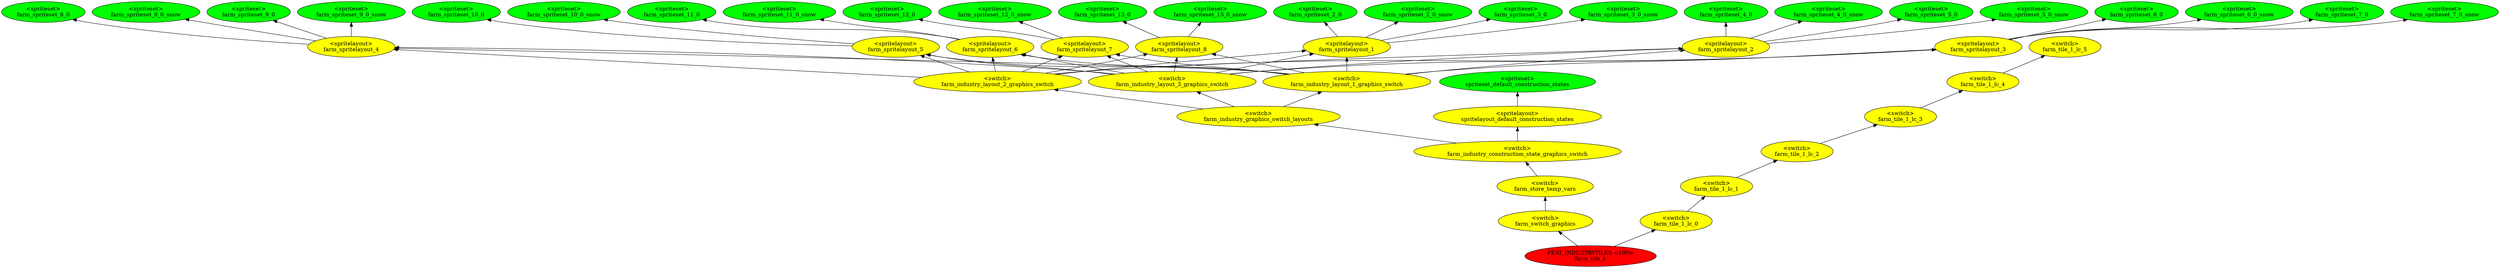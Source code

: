 digraph {
rankdir="BT"
spriteset_default_construction_states [fillcolor=green style="filled" label="<spriteset>\nspriteset_default_construction_states"]
spritelayout_default_construction_states [fillcolor=yellow style="filled" label="<spritelayout>\nspritelayout_default_construction_states"]
farm_spriteset_2_0 [fillcolor=green style="filled" label="<spriteset>\nfarm_spriteset_2_0"]
farm_spriteset_2_0_snow [fillcolor=green style="filled" label="<spriteset>\nfarm_spriteset_2_0_snow"]
farm_spriteset_3_0 [fillcolor=green style="filled" label="<spriteset>\nfarm_spriteset_3_0"]
farm_spriteset_3_0_snow [fillcolor=green style="filled" label="<spriteset>\nfarm_spriteset_3_0_snow"]
farm_spriteset_4_0 [fillcolor=green style="filled" label="<spriteset>\nfarm_spriteset_4_0"]
farm_spriteset_4_0_snow [fillcolor=green style="filled" label="<spriteset>\nfarm_spriteset_4_0_snow"]
farm_spriteset_5_0 [fillcolor=green style="filled" label="<spriteset>\nfarm_spriteset_5_0"]
farm_spriteset_5_0_snow [fillcolor=green style="filled" label="<spriteset>\nfarm_spriteset_5_0_snow"]
farm_spriteset_6_0 [fillcolor=green style="filled" label="<spriteset>\nfarm_spriteset_6_0"]
farm_spriteset_6_0_snow [fillcolor=green style="filled" label="<spriteset>\nfarm_spriteset_6_0_snow"]
farm_spriteset_7_0 [fillcolor=green style="filled" label="<spriteset>\nfarm_spriteset_7_0"]
farm_spriteset_7_0_snow [fillcolor=green style="filled" label="<spriteset>\nfarm_spriteset_7_0_snow"]
farm_spriteset_8_0 [fillcolor=green style="filled" label="<spriteset>\nfarm_spriteset_8_0"]
farm_spriteset_8_0_snow [fillcolor=green style="filled" label="<spriteset>\nfarm_spriteset_8_0_snow"]
farm_spriteset_9_0 [fillcolor=green style="filled" label="<spriteset>\nfarm_spriteset_9_0"]
farm_spriteset_9_0_snow [fillcolor=green style="filled" label="<spriteset>\nfarm_spriteset_9_0_snow"]
farm_spriteset_10_0 [fillcolor=green style="filled" label="<spriteset>\nfarm_spriteset_10_0"]
farm_spriteset_10_0_snow [fillcolor=green style="filled" label="<spriteset>\nfarm_spriteset_10_0_snow"]
farm_spriteset_11_0 [fillcolor=green style="filled" label="<spriteset>\nfarm_spriteset_11_0"]
farm_spriteset_11_0_snow [fillcolor=green style="filled" label="<spriteset>\nfarm_spriteset_11_0_snow"]
farm_spriteset_12_0 [fillcolor=green style="filled" label="<spriteset>\nfarm_spriteset_12_0"]
farm_spriteset_12_0_snow [fillcolor=green style="filled" label="<spriteset>\nfarm_spriteset_12_0_snow"]
farm_spriteset_13_0 [fillcolor=green style="filled" label="<spriteset>\nfarm_spriteset_13_0"]
farm_spriteset_13_0_snow [fillcolor=green style="filled" label="<spriteset>\nfarm_spriteset_13_0_snow"]
farm_spritelayout_1 [fillcolor=yellow style="filled" label="<spritelayout>\nfarm_spritelayout_1"]
farm_spritelayout_2 [fillcolor=yellow style="filled" label="<spritelayout>\nfarm_spritelayout_2"]
farm_spritelayout_3 [fillcolor=yellow style="filled" label="<spritelayout>\nfarm_spritelayout_3"]
farm_spritelayout_4 [fillcolor=yellow style="filled" label="<spritelayout>\nfarm_spritelayout_4"]
farm_spritelayout_5 [fillcolor=yellow style="filled" label="<spritelayout>\nfarm_spritelayout_5"]
farm_spritelayout_6 [fillcolor=yellow style="filled" label="<spritelayout>\nfarm_spritelayout_6"]
farm_spritelayout_7 [fillcolor=yellow style="filled" label="<spritelayout>\nfarm_spritelayout_7"]
farm_spritelayout_8 [fillcolor=yellow style="filled" label="<spritelayout>\nfarm_spritelayout_8"]
farm_industry_layout_1_graphics_switch [fillcolor=yellow style="filled" label="<switch>\nfarm_industry_layout_1_graphics_switch"]
farm_industry_layout_2_graphics_switch [fillcolor=yellow style="filled" label="<switch>\nfarm_industry_layout_2_graphics_switch"]
farm_industry_layout_3_graphics_switch [fillcolor=yellow style="filled" label="<switch>\nfarm_industry_layout_3_graphics_switch"]
farm_industry_graphics_switch_layouts [fillcolor=yellow style="filled" label="<switch>\nfarm_industry_graphics_switch_layouts"]
farm_industry_construction_state_graphics_switch [fillcolor=yellow style="filled" label="<switch>\nfarm_industry_construction_state_graphics_switch"]
farm_store_temp_vars [fillcolor=yellow style="filled" label="<switch>\nfarm_store_temp_vars"]
farm_switch_graphics [fillcolor=yellow style="filled" label="<switch>\nfarm_switch_graphics"]
farm_tile_1_lc_5 [fillcolor=yellow style="filled" label="<switch>\nfarm_tile_1_lc_5"]
farm_tile_1_lc_4 [fillcolor=yellow style="filled" label="<switch>\nfarm_tile_1_lc_4"]
farm_tile_1_lc_3 [fillcolor=yellow style="filled" label="<switch>\nfarm_tile_1_lc_3"]
farm_tile_1_lc_2 [fillcolor=yellow style="filled" label="<switch>\nfarm_tile_1_lc_2"]
farm_tile_1_lc_1 [fillcolor=yellow style="filled" label="<switch>\nfarm_tile_1_lc_1"]
farm_tile_1_lc_0 [fillcolor=yellow style="filled" label="<switch>\nfarm_tile_1_lc_0"]
farm_tile_1 [fillcolor=red style="filled" label="FEAT_INDUSTRYTILES <190>\nfarm_tile_1"]
farm_spritelayout_4->farm_spriteset_9_0_snow
farm_industry_layout_2_graphics_switch->farm_spritelayout_5
farm_industry_construction_state_graphics_switch->farm_industry_graphics_switch_layouts
farm_spritelayout_5->farm_spriteset_10_0
farm_industry_layout_1_graphics_switch->farm_spritelayout_2
farm_industry_layout_1_graphics_switch->farm_spritelayout_1
farm_spritelayout_2->farm_spriteset_4_0
farm_industry_layout_3_graphics_switch->farm_spritelayout_8
farm_industry_layout_2_graphics_switch->farm_spritelayout_8
farm_spritelayout_3->farm_spriteset_7_0
farm_industry_layout_1_graphics_switch->farm_spritelayout_8
farm_spritelayout_1->farm_spriteset_2_0
farm_industry_construction_state_graphics_switch->spritelayout_default_construction_states
farm_spritelayout_4->farm_spriteset_8_0
farm_industry_layout_3_graphics_switch->farm_spritelayout_6
farm_spritelayout_3->farm_spriteset_6_0_snow
farm_industry_layout_3_graphics_switch->farm_spritelayout_4
farm_industry_graphics_switch_layouts->farm_industry_layout_3_graphics_switch
farm_spritelayout_6->farm_spriteset_11_0
farm_spritelayout_1->farm_spriteset_3_0
farm_spritelayout_3->farm_spriteset_6_0
farm_industry_layout_1_graphics_switch->farm_spritelayout_6
farm_store_temp_vars->farm_industry_construction_state_graphics_switch
farm_switch_graphics->farm_store_temp_vars
farm_industry_layout_1_graphics_switch->farm_spritelayout_4
farm_industry_layout_3_graphics_switch->farm_spritelayout_3
farm_spritelayout_7->farm_spriteset_12_0
farm_industry_layout_2_graphics_switch->farm_spritelayout_7
farm_tile_1_lc_1->farm_tile_1_lc_2
farm_tile_1_lc_3->farm_tile_1_lc_4
farm_spritelayout_1->farm_spriteset_3_0_snow
farm_tile_1->farm_switch_graphics
farm_industry_layout_3_graphics_switch->farm_spritelayout_7
farm_spritelayout_3->farm_spriteset_7_0_snow
farm_tile_1_lc_0->farm_tile_1_lc_1
farm_industry_layout_2_graphics_switch->farm_spritelayout_1
farm_spritelayout_7->farm_spriteset_12_0_snow
farm_industry_layout_1_graphics_switch->farm_spritelayout_7
farm_industry_layout_2_graphics_switch->farm_spritelayout_6
farm_industry_graphics_switch_layouts->farm_industry_layout_2_graphics_switch
farm_industry_graphics_switch_layouts->farm_industry_layout_1_graphics_switch
farm_spritelayout_5->farm_spriteset_10_0_snow
farm_industry_layout_2_graphics_switch->farm_spritelayout_4
farm_spritelayout_6->farm_spriteset_11_0_snow
farm_industry_layout_1_graphics_switch->farm_spritelayout_3
farm_spritelayout_4->farm_spriteset_9_0
farm_spritelayout_2->farm_spriteset_5_0_snow
farm_industry_layout_1_graphics_switch->farm_spritelayout_5
farm_industry_layout_2_graphics_switch->farm_spritelayout_3
farm_spritelayout_8->farm_spriteset_13_0
spritelayout_default_construction_states->spriteset_default_construction_states
farm_industry_layout_3_graphics_switch->farm_spritelayout_5
farm_spritelayout_1->farm_spriteset_2_0_snow
farm_spritelayout_2->farm_spriteset_4_0_snow
farm_spritelayout_8->farm_spriteset_13_0_snow
farm_industry_layout_3_graphics_switch->farm_spritelayout_2
farm_tile_1_lc_2->farm_tile_1_lc_3
farm_spritelayout_4->farm_spriteset_8_0_snow
farm_tile_1->farm_tile_1_lc_0
farm_tile_1_lc_4->farm_tile_1_lc_5
farm_spritelayout_2->farm_spriteset_5_0
farm_industry_layout_2_graphics_switch->farm_spritelayout_2
farm_industry_layout_3_graphics_switch->farm_spritelayout_1
}
